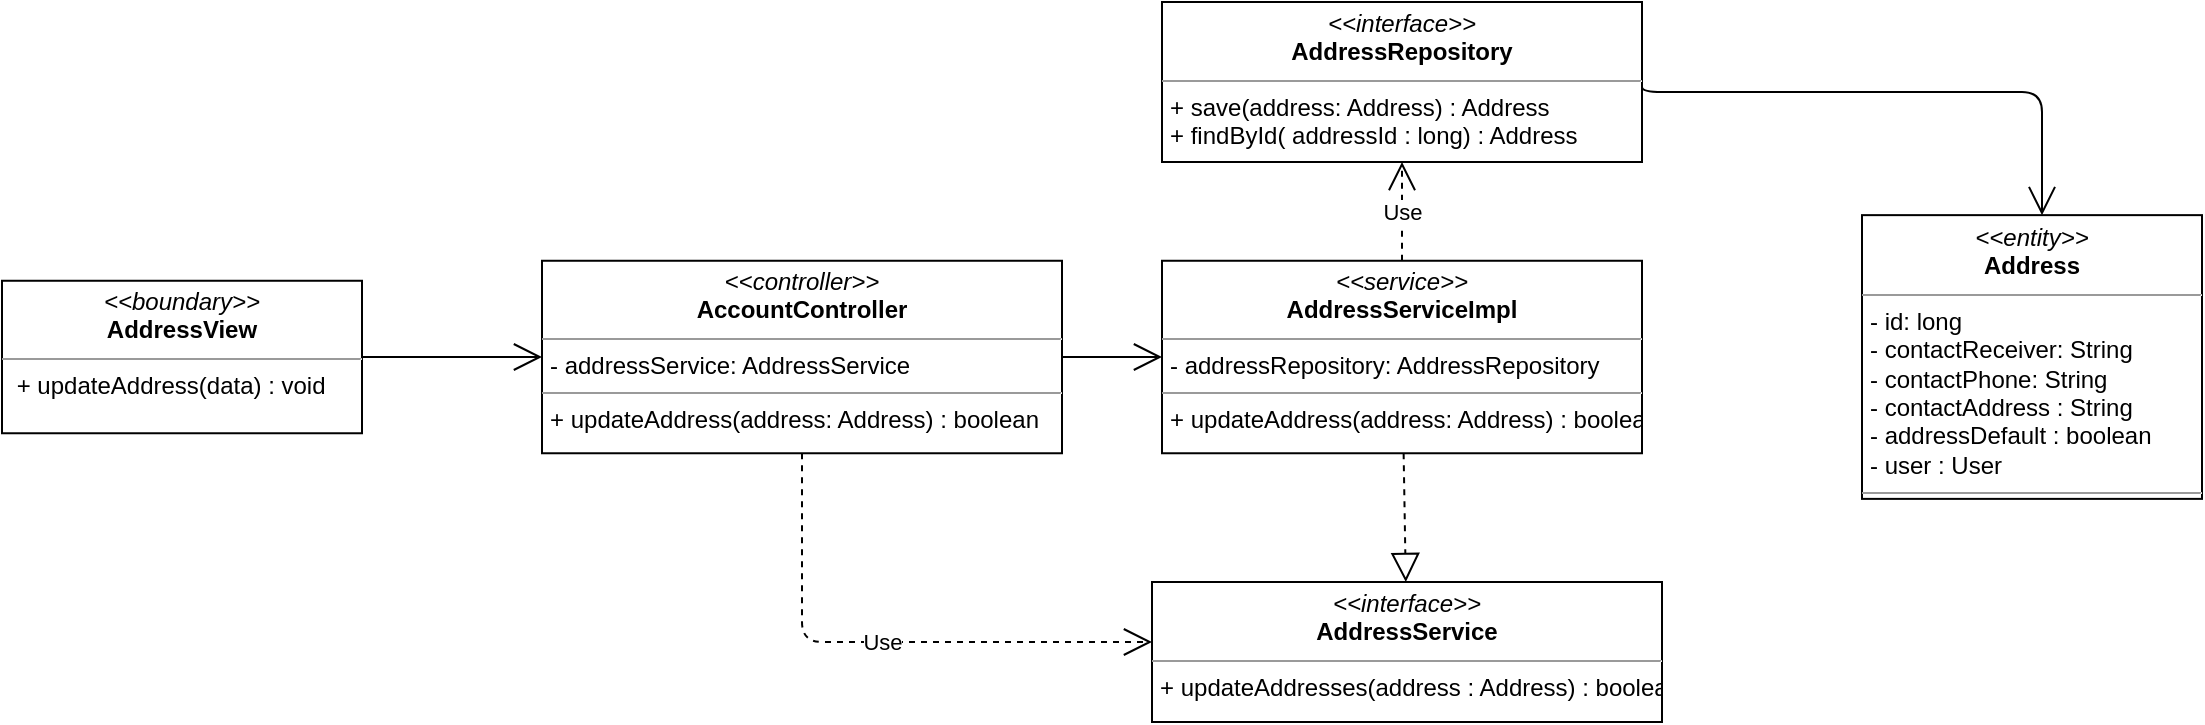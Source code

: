 <mxfile version="14.6.13" type="device"><diagram id="C5RBs43oDa-KdzZeNtuy" name="Page-1"><mxGraphModel dx="1935" dy="425" grid="1" gridSize="10" guides="1" tooltips="1" connect="1" arrows="1" fold="1" page="1" pageScale="1" pageWidth="827" pageHeight="1169" math="0" shadow="0"><root><mxCell id="WIyWlLk6GJQsqaUBKTNV-0"/><mxCell id="WIyWlLk6GJQsqaUBKTNV-1" parent="WIyWlLk6GJQsqaUBKTNV-0"/><mxCell id="DcsXrbknkzkyRrqtqB3C-0" value="&lt;p style=&quot;margin: 0px ; margin-top: 4px ; text-align: center&quot;&gt;&lt;i&gt;&amp;lt;&amp;lt;boundary&amp;gt;&amp;gt;&lt;/i&gt;&lt;br&gt;&lt;b&gt;AddressView&lt;/b&gt;&lt;/p&gt;&lt;hr size=&quot;1&quot;&gt;&lt;p style=&quot;margin: 0px ; margin-left: 4px&quot;&gt;&lt;span&gt;&amp;nbsp;&lt;/span&gt;&lt;span&gt;+ updateAddress(data) : void&lt;/span&gt;&lt;/p&gt;" style="verticalAlign=top;align=left;overflow=fill;fontSize=12;fontFamily=Helvetica;html=1;" vertex="1" parent="WIyWlLk6GJQsqaUBKTNV-1"><mxGeometry x="-10" y="159.38" width="180" height="76.25" as="geometry"/></mxCell><mxCell id="DcsXrbknkzkyRrqtqB3C-1" value="" style="endArrow=open;endFill=1;endSize=12;html=1;exitX=1;exitY=0.5;exitDx=0;exitDy=0;" edge="1" parent="WIyWlLk6GJQsqaUBKTNV-1" source="DcsXrbknkzkyRrqtqB3C-0" target="DcsXrbknkzkyRrqtqB3C-4"><mxGeometry width="160" relative="1" as="geometry"><mxPoint x="310" y="220" as="sourcePoint"/><mxPoint x="280" y="197.5" as="targetPoint"/></mxGeometry></mxCell><mxCell id="DcsXrbknkzkyRrqtqB3C-2" value="" style="endArrow=open;endFill=1;endSize=12;html=1;exitX=1;exitY=0.5;exitDx=0;exitDy=0;edgeStyle=orthogonalEdgeStyle;" edge="1" parent="WIyWlLk6GJQsqaUBKTNV-1" source="DcsXrbknkzkyRrqtqB3C-6" target="DcsXrbknkzkyRrqtqB3C-3"><mxGeometry width="160" relative="1" as="geometry"><mxPoint x="820" y="198.125" as="sourcePoint"/><mxPoint x="1040" y="90" as="targetPoint"/><Array as="points"><mxPoint x="1010" y="65"/></Array></mxGeometry></mxCell><mxCell id="DcsXrbknkzkyRrqtqB3C-3" value="&lt;p style=&quot;margin: 0px ; margin-top: 4px ; text-align: center&quot;&gt;&lt;i&gt;&amp;lt;&amp;lt;entity&amp;gt;&amp;gt;&lt;/i&gt;&lt;br&gt;&lt;b&gt;Address&lt;/b&gt;&lt;/p&gt;&lt;hr size=&quot;1&quot;&gt;&lt;p style=&quot;margin: 0px ; margin-left: 4px&quot;&gt;- id: long&lt;/p&gt;&lt;p style=&quot;margin: 0px ; margin-left: 4px&quot;&gt;- contactReceiver: String&lt;br&gt;- contactPhone: String&lt;/p&gt;&lt;p style=&quot;margin: 0px ; margin-left: 4px&quot;&gt;- contactAddress : String&lt;/p&gt;&lt;p style=&quot;margin: 0px ; margin-left: 4px&quot;&gt;- addressDefault : boolean&lt;/p&gt;&lt;p style=&quot;margin: 0px ; margin-left: 4px&quot;&gt;- user : User&lt;/p&gt;&lt;hr size=&quot;1&quot;&gt;&lt;p style=&quot;margin: 0px ; margin-left: 4px&quot;&gt;&lt;br&gt;&lt;/p&gt;" style="verticalAlign=top;align=left;overflow=fill;fontSize=12;fontFamily=Helvetica;html=1;" vertex="1" parent="WIyWlLk6GJQsqaUBKTNV-1"><mxGeometry x="920" y="126.57" width="170" height="141.87" as="geometry"/></mxCell><mxCell id="DcsXrbknkzkyRrqtqB3C-4" value="&lt;p style=&quot;margin: 0px ; margin-top: 4px ; text-align: center&quot;&gt;&lt;i&gt;&amp;lt;&amp;lt;controller&amp;gt;&amp;gt;&lt;/i&gt;&lt;br&gt;&lt;b&gt;AccountController&lt;/b&gt;&lt;br&gt;&lt;/p&gt;&lt;hr size=&quot;1&quot;&gt;&lt;p style=&quot;margin: 0px ; margin-left: 4px&quot;&gt;- addressService: AddressService&lt;/p&gt;&lt;hr size=&quot;1&quot;&gt;&lt;p style=&quot;margin: 0px ; margin-left: 4px&quot;&gt;+ updateAddress(address: Address) : boolean&lt;br&gt;&lt;/p&gt;" style="verticalAlign=top;align=left;overflow=fill;fontSize=12;fontFamily=Helvetica;html=1;" vertex="1" parent="WIyWlLk6GJQsqaUBKTNV-1"><mxGeometry x="260" y="149.38" width="260" height="96.25" as="geometry"/></mxCell><mxCell id="DcsXrbknkzkyRrqtqB3C-5" value="&lt;p style=&quot;margin: 0px ; margin-top: 4px ; text-align: center&quot;&gt;&lt;i&gt;&amp;lt;&amp;lt;interface&amp;gt;&amp;gt;&lt;/i&gt;&lt;br&gt;&lt;b&gt;AddressService&lt;/b&gt;&lt;/p&gt;&lt;hr size=&quot;1&quot;&gt;&lt;p style=&quot;margin: 0px ; margin-left: 4px&quot;&gt;+ updateAddresses(address : Address) : boolean&lt;/p&gt;" style="verticalAlign=top;align=left;overflow=fill;fontSize=12;fontFamily=Helvetica;html=1;" vertex="1" parent="WIyWlLk6GJQsqaUBKTNV-1"><mxGeometry x="565" y="310" width="255" height="70" as="geometry"/></mxCell><mxCell id="DcsXrbknkzkyRrqtqB3C-6" value="&lt;p style=&quot;margin: 0px ; margin-top: 4px ; text-align: center&quot;&gt;&lt;i&gt;&amp;lt;&amp;lt;interface&amp;gt;&amp;gt;&lt;/i&gt;&lt;br&gt;&lt;b&gt;AddressRepository&lt;/b&gt;&lt;/p&gt;&lt;hr size=&quot;1&quot;&gt;&lt;p style=&quot;margin: 0px ; margin-left: 4px&quot;&gt;+ save(address: Address) : Address&lt;br&gt;&lt;/p&gt;&lt;p style=&quot;margin: 0px ; margin-left: 4px&quot;&gt;+ findById( addressId : long) : Address&lt;/p&gt;" style="verticalAlign=top;align=left;overflow=fill;fontSize=12;fontFamily=Helvetica;html=1;" vertex="1" parent="WIyWlLk6GJQsqaUBKTNV-1"><mxGeometry x="570" y="20" width="240" height="80" as="geometry"/></mxCell><mxCell id="DcsXrbknkzkyRrqtqB3C-7" value="&lt;p style=&quot;margin: 0px ; margin-top: 4px ; text-align: center&quot;&gt;&lt;i&gt;&amp;lt;&amp;lt;service&amp;gt;&amp;gt;&lt;/i&gt;&lt;br&gt;&lt;b&gt;AddressServiceImpl&lt;/b&gt;&lt;br&gt;&lt;/p&gt;&lt;hr size=&quot;1&quot;&gt;&lt;p style=&quot;margin: 0px ; margin-left: 4px&quot;&gt;- addressRepository: AddressRepository&lt;/p&gt;&lt;hr size=&quot;1&quot;&gt;&lt;p style=&quot;margin: 0px ; margin-left: 4px&quot;&gt;+ updateAddress(address: Address) : boolean&lt;br&gt;&lt;/p&gt;" style="verticalAlign=top;align=left;overflow=fill;fontSize=12;fontFamily=Helvetica;html=1;" vertex="1" parent="WIyWlLk6GJQsqaUBKTNV-1"><mxGeometry x="570" y="149.38" width="240" height="96.25" as="geometry"/></mxCell><mxCell id="DcsXrbknkzkyRrqtqB3C-8" value="Use" style="endArrow=open;endSize=12;dashed=1;html=1;edgeStyle=orthogonalEdgeStyle;" edge="1" parent="WIyWlLk6GJQsqaUBKTNV-1" source="DcsXrbknkzkyRrqtqB3C-4" target="DcsXrbknkzkyRrqtqB3C-5"><mxGeometry width="160" relative="1" as="geometry"><mxPoint x="480" y="180" as="sourcePoint"/><mxPoint x="640" y="180" as="targetPoint"/><Array as="points"><mxPoint x="390" y="340"/></Array></mxGeometry></mxCell><mxCell id="DcsXrbknkzkyRrqtqB3C-9" value="" style="endArrow=open;endFill=1;endSize=12;html=1;" edge="1" parent="WIyWlLk6GJQsqaUBKTNV-1" source="DcsXrbknkzkyRrqtqB3C-4" target="DcsXrbknkzkyRrqtqB3C-7"><mxGeometry width="160" relative="1" as="geometry"><mxPoint x="480" y="180" as="sourcePoint"/><mxPoint x="640" y="180" as="targetPoint"/></mxGeometry></mxCell><mxCell id="DcsXrbknkzkyRrqtqB3C-10" value="" style="endArrow=block;dashed=1;endFill=0;endSize=12;html=1;" edge="1" parent="WIyWlLk6GJQsqaUBKTNV-1" source="DcsXrbknkzkyRrqtqB3C-7" target="DcsXrbknkzkyRrqtqB3C-5"><mxGeometry width="160" relative="1" as="geometry"><mxPoint x="480" y="180" as="sourcePoint"/><mxPoint x="640" y="180" as="targetPoint"/></mxGeometry></mxCell><mxCell id="DcsXrbknkzkyRrqtqB3C-11" value="Use" style="endArrow=open;endSize=12;dashed=1;html=1;" edge="1" parent="WIyWlLk6GJQsqaUBKTNV-1" source="DcsXrbknkzkyRrqtqB3C-7" target="DcsXrbknkzkyRrqtqB3C-6"><mxGeometry width="160" relative="1" as="geometry"><mxPoint x="480" y="180" as="sourcePoint"/><mxPoint x="640" y="180" as="targetPoint"/></mxGeometry></mxCell></root></mxGraphModel></diagram></mxfile>